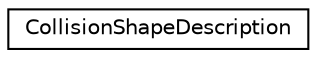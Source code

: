 digraph "Graphical Class Hierarchy"
{
  edge [fontname="Helvetica",fontsize="10",labelfontname="Helvetica",labelfontsize="10"];
  node [fontname="Helvetica",fontsize="10",shape=record];
  rankdir="LR";
  Node1 [label="CollisionShapeDescription",height=0.2,width=0.4,color="black", fillcolor="white", style="filled",URL="$struct_collision_shape_description.html"];
}
